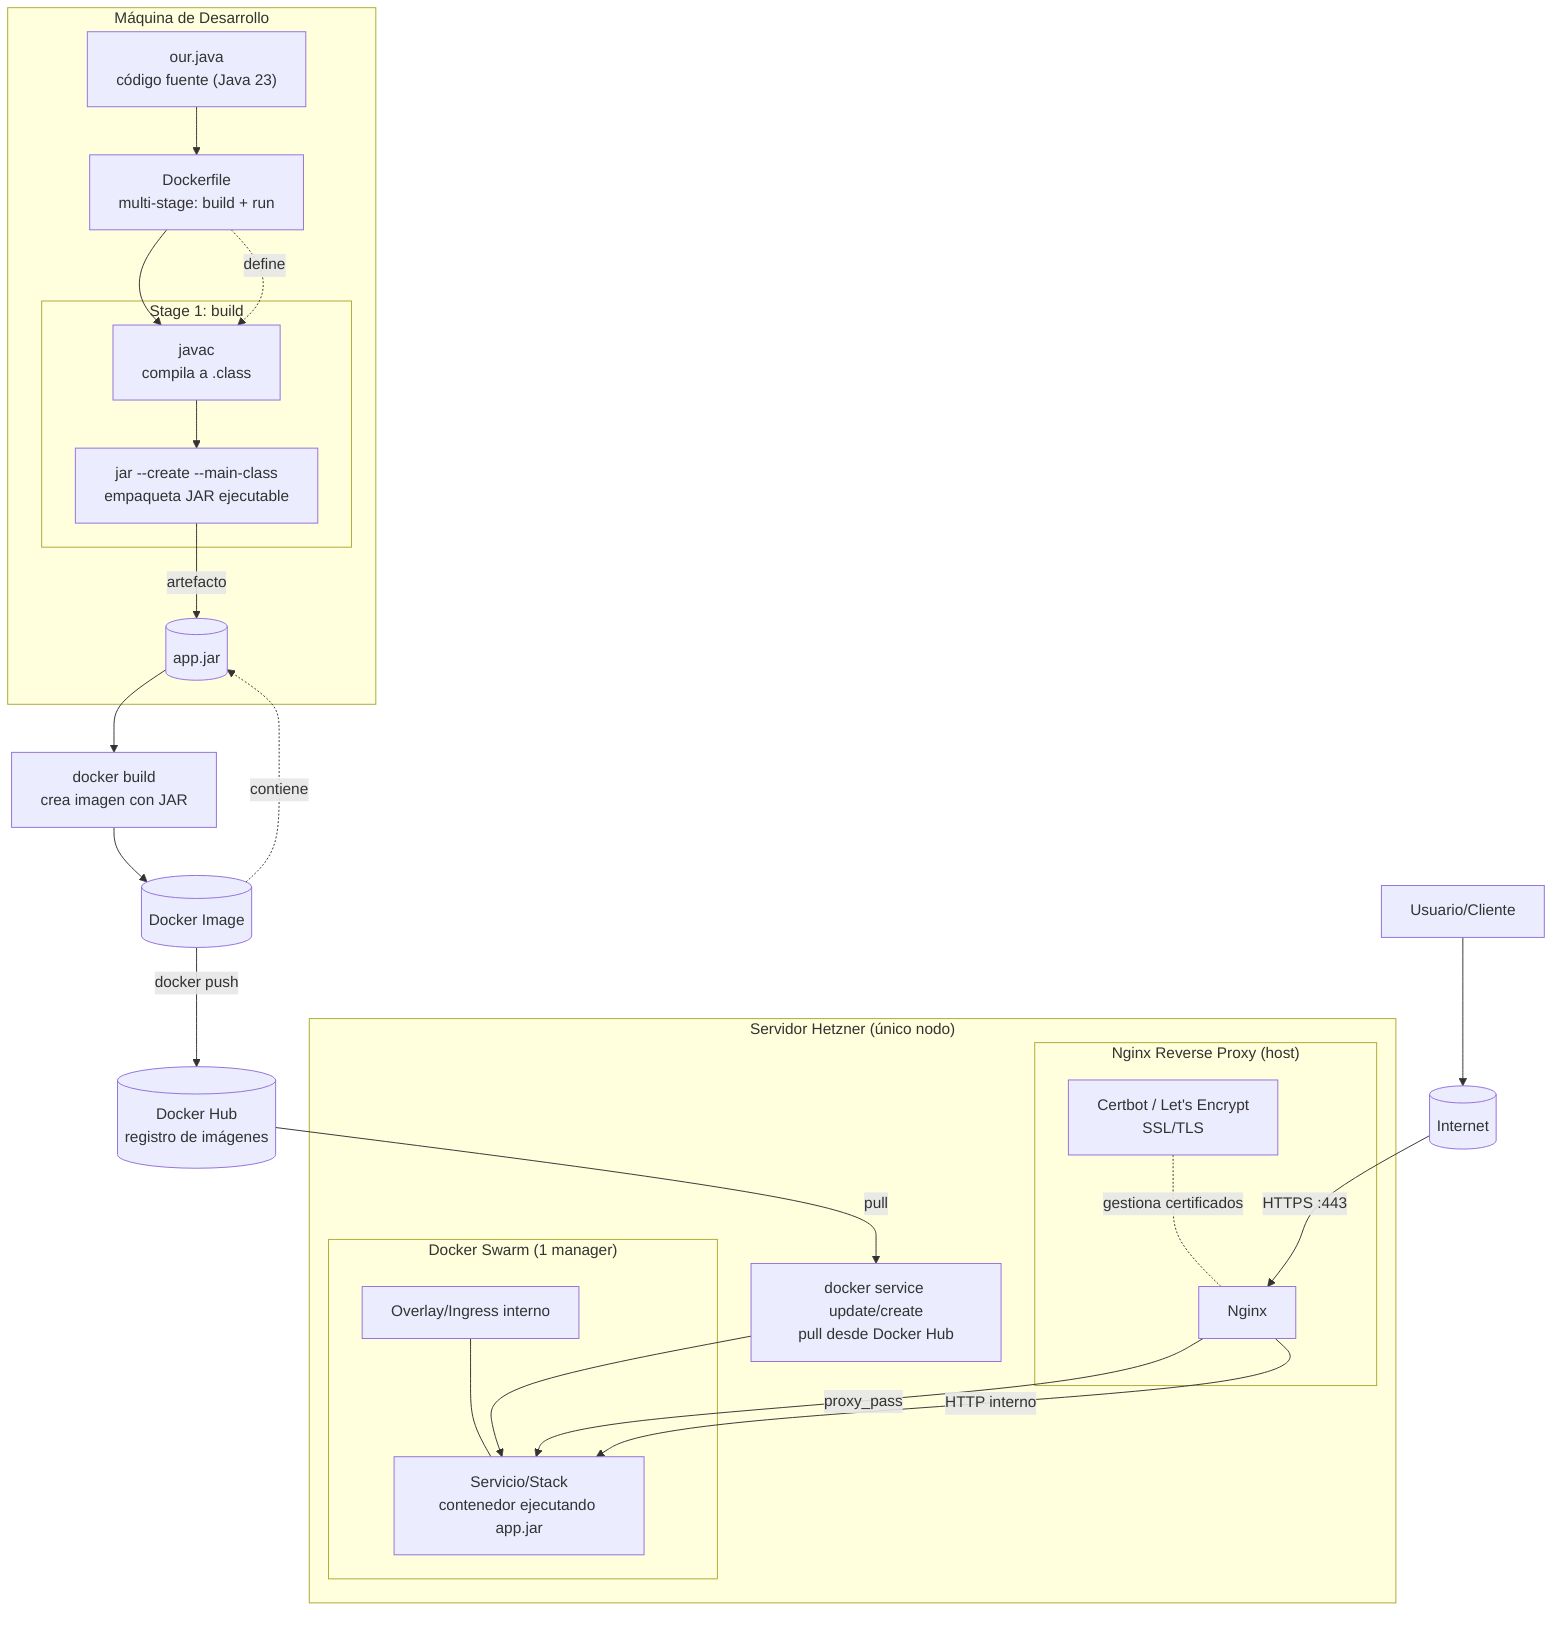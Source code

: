 flowchart TD
  %% =========================
  %% Sección: Build local
  %% =========================
  subgraph Dev["Máquina de Desarrollo"]
    A["our.java\ncódigo fuente (Java 23)"]
    DF["Dockerfile\nmulti-stage: build + run"]

    A --> DF

    subgraph BuildStage["Stage 1: build"]
      B1["javac\ncompila a .class"]
      B2["jar --create --main-class\nempaqueta JAR ejecutable"]
      B1 --> B2
    end

    DF --> B1
    B2 -->|artefacto| JAR[(app.jar)]
  end

  %% Imagen de Docker y Push
  JAR --> C["docker build\ncrea imagen con JAR"]
  C --> IMG[(Docker Image)]
  IMG -->|docker push| DHUB[("Docker Hub\nregistro de imágenes")]

  %% =========================
  %% Sección: Infraestructura
  %% =========================
  subgraph HETZ["Servidor Hetzner (único nodo)"]
    direction TB

    subgraph RP["Nginx Reverse Proxy (host)"]
      NGINX["Nginx"]
      CERT["Certbot / Let's Encrypt\nSSL/TLS"]
      CERT -. "gestiona certificados" .- NGINX
    end

    subgraph SWARM["Docker Swarm (1 manager)"]
      NET["Overlay/Ingress interno"]
      SVC["Servicio/Stack\ncontenedor ejecutando app.jar"]
      NET --- SVC
    end

    PULL["docker service update/create\npull desde Docker Hub"]
  end

  %% Relaciones entre bloques de infra
  DHUB -->|pull| PULL
  PULL --> SVC
  NGINX -->|proxy_pass| SVC

  %% =========================
  %% Flujo de Usuario
  %% =========================
  USER["Usuario/Cliente"]
  INTERNET[(Internet)]
  USER --> INTERNET -->|HTTPS :443| NGINX
  NGINX -->|HTTP interno| SVC

  %% Notas/Relaciones
  DF -. "define" .-> B1
  IMG -. "contiene" .-> JAR